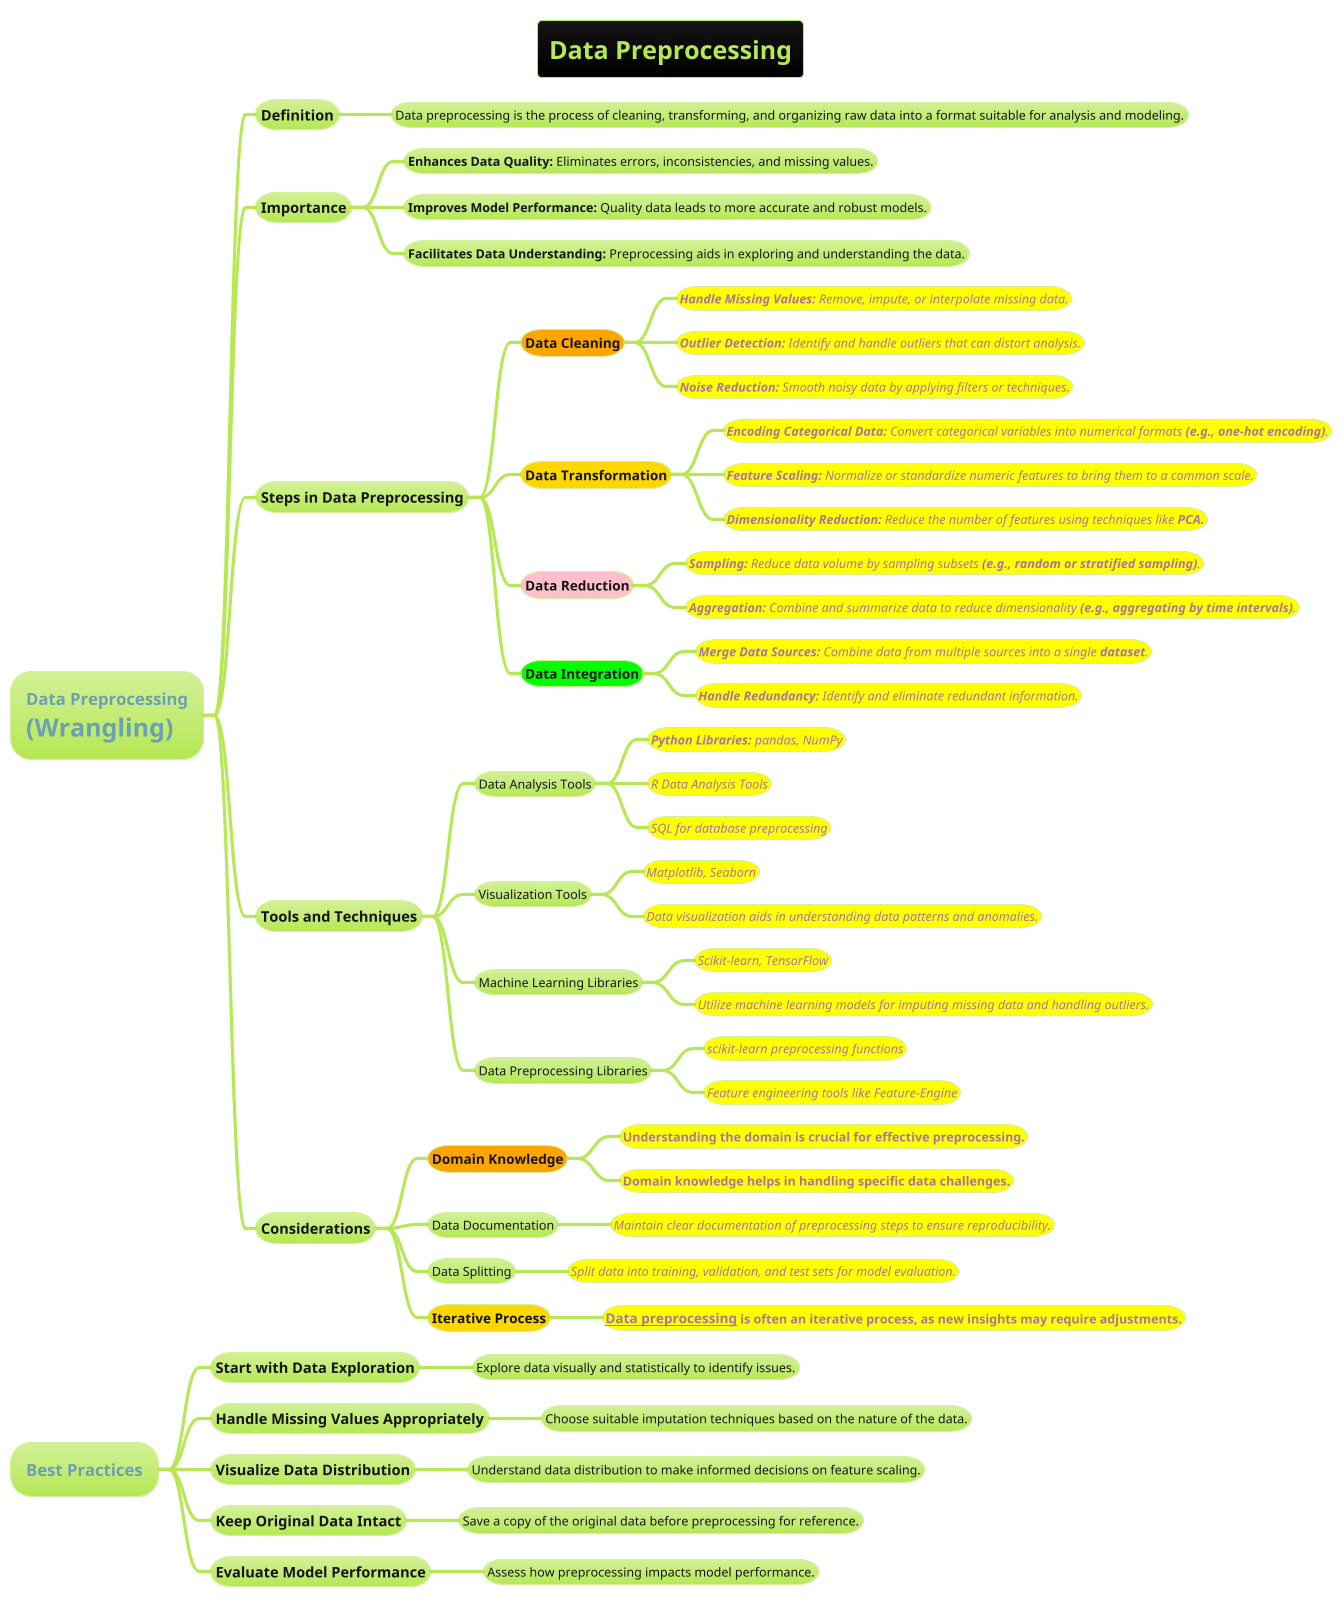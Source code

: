 @startmindmap
title =Data Preprocessing
!theme hacker

* Data Preprocessing\n=**(Wrangling)**
** Definition
*** Data preprocessing is the process of cleaning, transforming, and organizing raw data into a format suitable for analysis and modeling.

** Importance
*** **Enhances Data Quality:** Eliminates errors, inconsistencies, and missing values.
*** **Improves Model Performance:** Quality data leads to more accurate and robust models.
*** **Facilitates Data Understanding:** Preprocessing aids in exploring and understanding the data.

** Steps in Data Preprocessing
***[#orange] ===Data Cleaning
****[#yellow] ====<size:12>**Handle Missing Values:** Remove, impute, or interpolate missing data.
****[#yellow] ====<size:12>**Outlier Detection:** Identify and handle outliers that can distort analysis.
****[#yellow] ====<size:12>**Noise Reduction:** Smooth noisy data by applying filters or techniques.

***[#gold] ===Data Transformation
****[#yellow] ====<size:12>**Encoding Categorical Data:** Convert categorical variables into numerical formats **(e.g., one-hot encoding)**.
****[#yellow] ====<size:12>**Feature Scaling:** Normalize or standardize numeric features to bring them to a common scale.
****[#yellow] ====<size:12>**Dimensionality Reduction:** Reduce the number of features using techniques like **PCA.**

***[#pink] ===Data Reduction
****[#yellow] ====<size:12>**Sampling:** Reduce data volume by sampling subsets **(e.g., random or stratified sampling)**.
****[#yellow] ====<size:12>**Aggregation:** Combine and summarize data to reduce dimensionality **(e.g., aggregating by time intervals)**.

***[#lime] ===Data Integration
****[#yellow] ====<size:12>**Merge Data Sources:** Combine data from multiple sources into a single **dataset**.
****[#yellow] ====<size:12>**Handle Redundancy:** Identify and eliminate redundant information.

** Tools and Techniques
*** Data Analysis Tools
****[#yellow] ====<size:12>**Python Libraries:** pandas, NumPy
****[#yellow] ====<size:12>R Data Analysis Tools
****[#yellow] ====<size:12>SQL for database preprocessing

*** Visualization Tools
****[#yellow] ====<size:12>Matplotlib, Seaborn
****[#yellow] ====<size:12>Data visualization aids in understanding data patterns and anomalies.

*** Machine Learning Libraries
****[#yellow] ====<size:12>Scikit-learn, TensorFlow
****[#yellow] ====<size:12>Utilize machine learning models for imputing missing data and handling outliers.

*** Data Preprocessing Libraries
****[#yellow] ====<size:12>scikit-learn preprocessing functions
****[#yellow] ====<size:12>Feature engineering tools like Feature-Engine

** Considerations
***[#orange] ===Domain Knowledge
****[#yellow] ===Understanding the domain is crucial for effective preprocessing.
****[#yellow] ===Domain knowledge helps in handling specific data challenges.

*** Data Documentation
****[#yellow] ====<size:12>Maintain clear documentation of preprocessing steps to ensure reproducibility.

*** Data Splitting
****[#yellow] ====<size:12>Split data into training, validation, and test sets for model evaluation.

***[#gold] ===Iterative Process
****[#yellow] ===__Data preprocessing__ is often an iterative process, as new insights may require adjustments.

* Best Practices
** Start with Data Exploration
*** Explore data visually and statistically to identify issues.

** Handle Missing Values Appropriately
*** Choose suitable imputation techniques based on the nature of the data.

** Visualize Data Distribution
*** Understand data distribution to make informed decisions on feature scaling.

** Keep Original Data Intact
*** Save a copy of the original data before preprocessing for reference.

** Evaluate Model Performance
*** Assess how preprocessing impacts model performance.

@endmindmap
